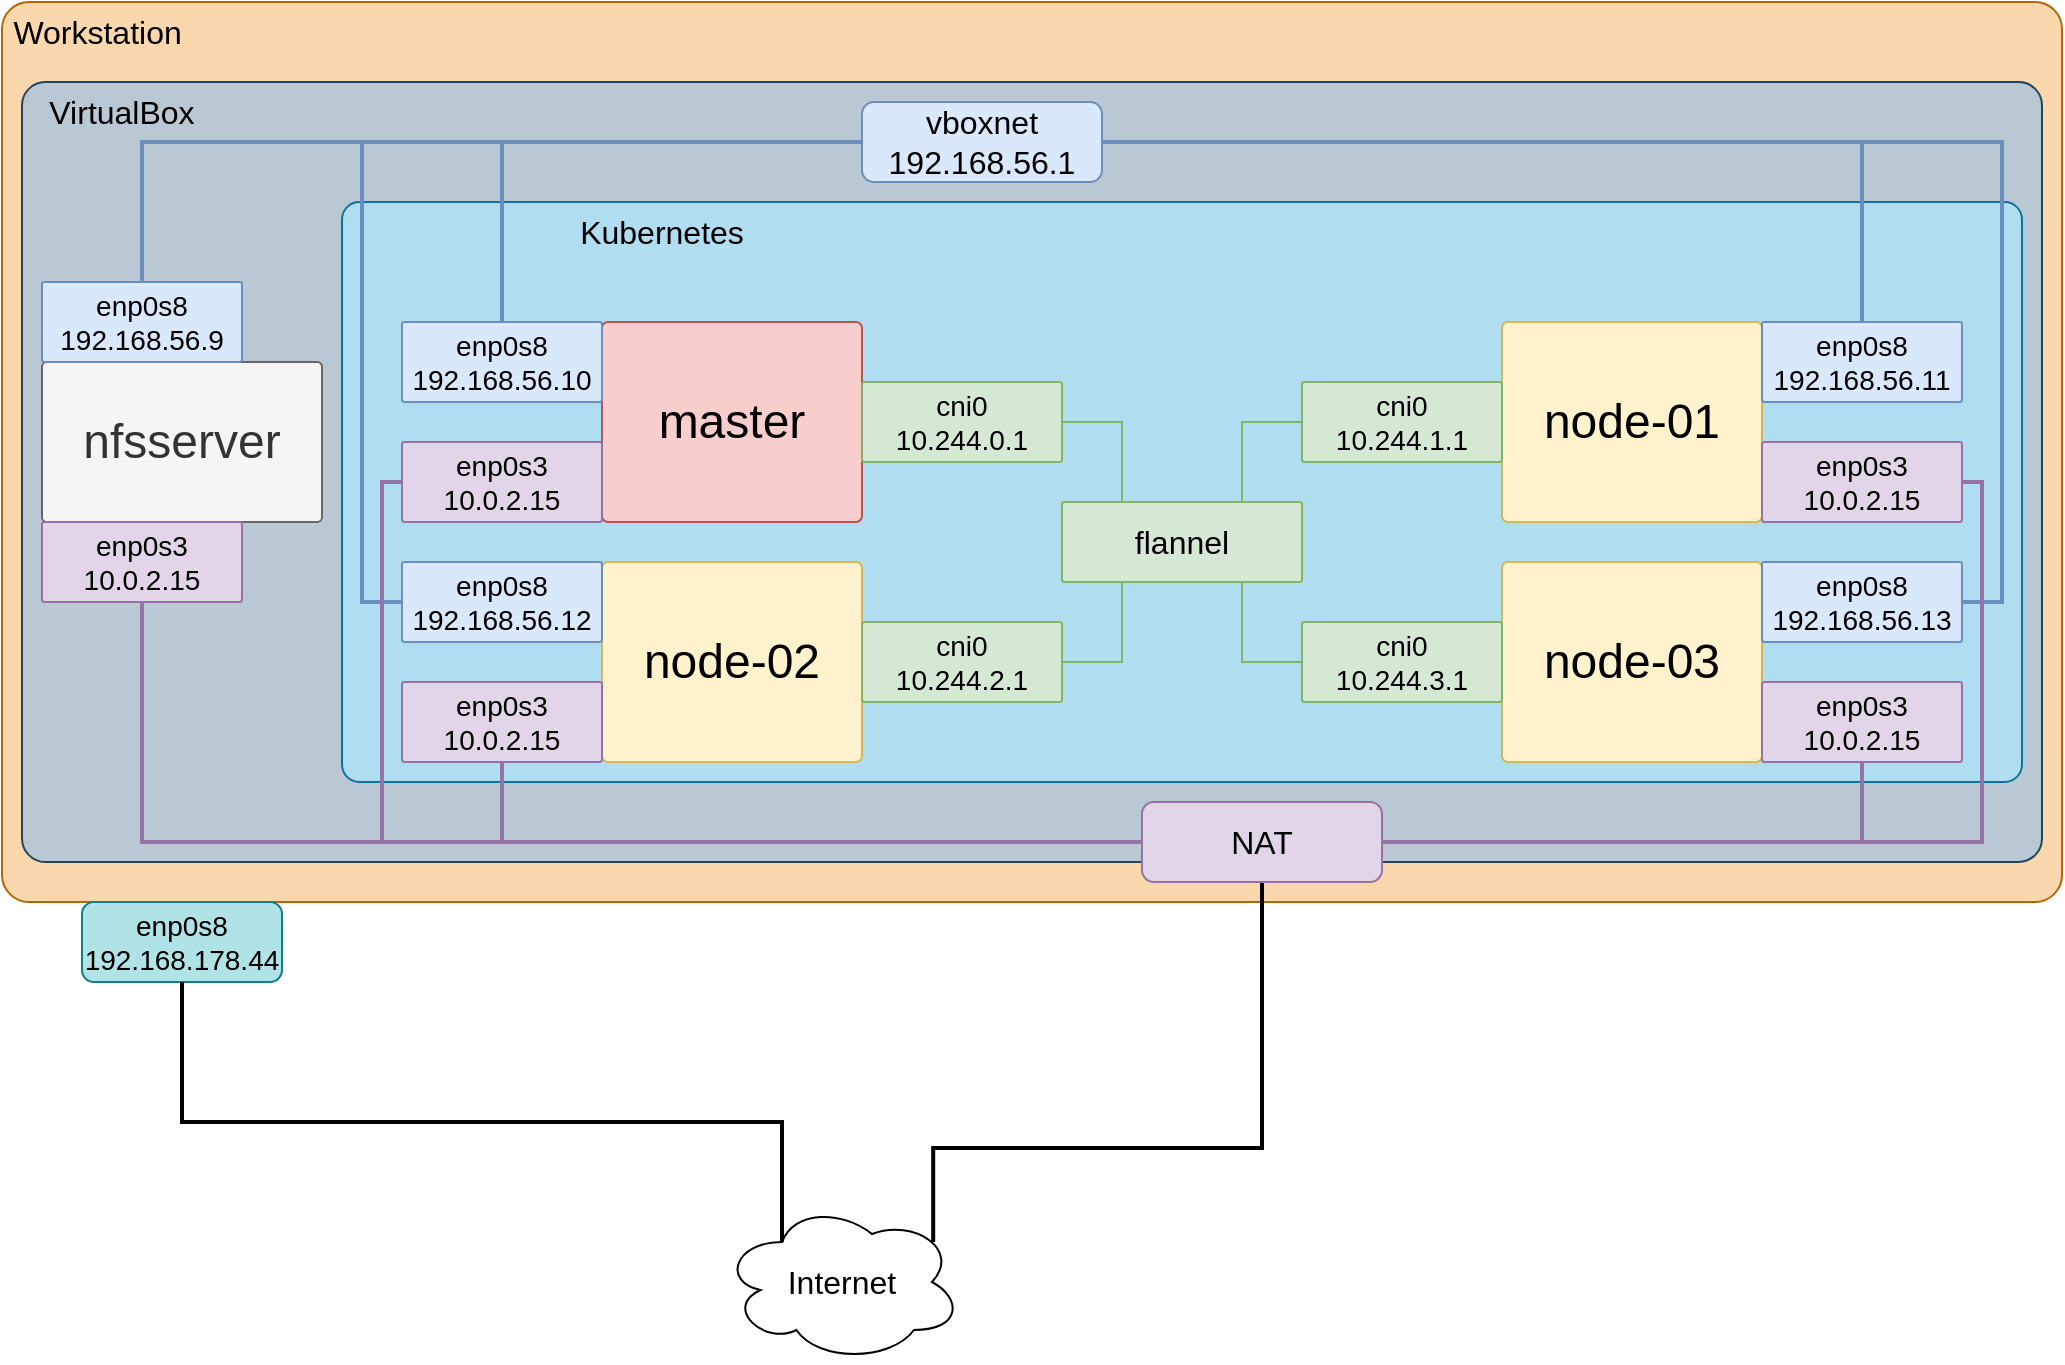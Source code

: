 <mxfile version="20.3.0" type="device"><diagram id="G1YE8sHyLxISmcNTItPi" name="Seite-1"><mxGraphModel dx="1185" dy="1890" grid="1" gridSize="10" guides="1" tooltips="1" connect="1" arrows="1" fold="1" page="1" pageScale="1" pageWidth="827" pageHeight="1169" math="0" shadow="0"><root><mxCell id="0"/><mxCell id="1" parent="0"/><mxCell id="SzoZtUxi2OYMSU9LRVrI-4" value="" style="rounded=1;whiteSpace=wrap;html=1;fillColor=#fad7ac;strokeColor=#b46504;arcSize=3;" parent="1" vertex="1"><mxGeometry x="220" y="-20" width="1030" height="450" as="geometry"/></mxCell><mxCell id="SzoZtUxi2OYMSU9LRVrI-3" value="" style="rounded=1;whiteSpace=wrap;html=1;fillColor=#bac8d3;strokeColor=#23445d;arcSize=3;" parent="1" vertex="1"><mxGeometry x="230" y="20" width="1010" height="390" as="geometry"/></mxCell><mxCell id="SzoZtUxi2OYMSU9LRVrI-1" value="" style="rounded=1;whiteSpace=wrap;html=1;fillColor=#b1ddf0;strokeColor=#10739e;arcSize=3;" parent="1" vertex="1"><mxGeometry x="390" y="80" width="840" height="290" as="geometry"/></mxCell><mxCell id="SzoZtUxi2OYMSU9LRVrI-6" style="edgeStyle=orthogonalEdgeStyle;rounded=0;orthogonalLoop=1;jettySize=auto;html=1;fillColor=#dae8fc;strokeColor=#6c8ebf;endArrow=none;endFill=0;strokeWidth=2;" parent="1" source="IATwafoxz4um0ErQpYJs-1" target="IATwafoxz4um0ErQpYJs-3" edge="1"><mxGeometry relative="1" as="geometry"/></mxCell><mxCell id="IATwafoxz4um0ErQpYJs-1" value="vboxnet&lt;br style=&quot;font-size: 16px;&quot;&gt;192.168.56.1" style="rounded=1;whiteSpace=wrap;html=1;fillColor=#dae8fc;strokeColor=#6c8ebf;fontSize=16;" parent="1" vertex="1"><mxGeometry x="650" y="30" width="120" height="40" as="geometry"/></mxCell><mxCell id="IATwafoxz4um0ErQpYJs-2" value="nfsserver" style="rounded=1;whiteSpace=wrap;html=1;fontSize=24;fillColor=#f5f5f5;fontColor=#333333;strokeColor=#666666;arcSize=3;" parent="1" vertex="1"><mxGeometry x="240" y="160" width="140" height="80" as="geometry"/></mxCell><mxCell id="IATwafoxz4um0ErQpYJs-3" value="enp0s8&lt;br style=&quot;font-size: 14px;&quot;&gt;192.168.56.9" style="rounded=1;whiteSpace=wrap;html=1;fillColor=#dae8fc;strokeColor=#6c8ebf;fontSize=14;arcSize=3;" parent="1" vertex="1"><mxGeometry x="240" y="120" width="100" height="40" as="geometry"/></mxCell><mxCell id="IATwafoxz4um0ErQpYJs-6" value="enp0s3&lt;br style=&quot;font-size: 14px;&quot;&gt;10.0.2.15" style="rounded=1;whiteSpace=wrap;html=1;fillColor=#e1d5e7;strokeColor=#9673a6;fontSize=14;arcSize=3;" parent="1" vertex="1"><mxGeometry x="240" y="240" width="100" height="40" as="geometry"/></mxCell><mxCell id="IATwafoxz4um0ErQpYJs-7" value="master" style="rounded=1;whiteSpace=wrap;html=1;fontSize=24;fillColor=#f8cecc;strokeColor=#b85450;arcSize=3;" parent="1" vertex="1"><mxGeometry x="520" y="140" width="130" height="100" as="geometry"/></mxCell><mxCell id="IATwafoxz4um0ErQpYJs-8" value="enp0s8&lt;br style=&quot;font-size: 14px;&quot;&gt;192.168.56.10" style="rounded=1;whiteSpace=wrap;html=1;fillColor=#dae8fc;strokeColor=#6c8ebf;fontSize=14;arcSize=3;" parent="1" vertex="1"><mxGeometry x="420" y="140" width="100" height="40" as="geometry"/></mxCell><mxCell id="IATwafoxz4um0ErQpYJs-9" value="enp0s3&lt;br style=&quot;font-size: 14px;&quot;&gt;10.0.2.15" style="rounded=1;whiteSpace=wrap;html=1;fillColor=#e1d5e7;strokeColor=#9673a6;fontSize=14;arcSize=3;" parent="1" vertex="1"><mxGeometry x="420" y="200" width="100" height="40" as="geometry"/></mxCell><mxCell id="IATwafoxz4um0ErQpYJs-10" value="cni0&lt;br style=&quot;font-size: 14px;&quot;&gt;10.244.0.1" style="rounded=1;whiteSpace=wrap;html=1;fillColor=#d5e8d4;strokeColor=#82b366;fontSize=14;arcSize=3;" parent="1" vertex="1"><mxGeometry x="650" y="170" width="100" height="40" as="geometry"/></mxCell><mxCell id="IATwafoxz4um0ErQpYJs-11" value="node-01" style="rounded=1;whiteSpace=wrap;html=1;fontSize=24;fillColor=#fff2cc;strokeColor=#d6b656;arcSize=3;" parent="1" vertex="1"><mxGeometry x="970" y="140" width="130" height="100" as="geometry"/></mxCell><mxCell id="IATwafoxz4um0ErQpYJs-12" value="enp0s8&lt;br style=&quot;font-size: 14px;&quot;&gt;192.168.56.11" style="rounded=1;whiteSpace=wrap;html=1;fillColor=#dae8fc;strokeColor=#6c8ebf;fontSize=14;arcSize=3;" parent="1" vertex="1"><mxGeometry x="1100" y="140" width="100" height="40" as="geometry"/></mxCell><mxCell id="IATwafoxz4um0ErQpYJs-13" value="enp0s3&lt;br style=&quot;font-size: 14px;&quot;&gt;10.0.2.15" style="rounded=1;whiteSpace=wrap;html=1;fillColor=#e1d5e7;strokeColor=#9673a6;fontSize=14;arcSize=3;" parent="1" vertex="1"><mxGeometry x="1100" y="200" width="100" height="40" as="geometry"/></mxCell><mxCell id="IATwafoxz4um0ErQpYJs-15" value="node-02" style="rounded=1;whiteSpace=wrap;html=1;fontSize=24;fillColor=#fff2cc;strokeColor=#d6b656;arcSize=3;" parent="1" vertex="1"><mxGeometry x="520" y="260" width="130" height="100" as="geometry"/></mxCell><mxCell id="IATwafoxz4um0ErQpYJs-17" value="enp0s3&lt;br style=&quot;font-size: 14px;&quot;&gt;10.0.2.15" style="rounded=1;whiteSpace=wrap;html=1;fillColor=#e1d5e7;strokeColor=#9673a6;fontSize=14;arcSize=3;" parent="1" vertex="1"><mxGeometry x="420" y="320" width="100" height="40" as="geometry"/></mxCell><mxCell id="IATwafoxz4um0ErQpYJs-18" value="cni0&lt;br style=&quot;font-size: 14px;&quot;&gt;10.244.2.1" style="rounded=1;whiteSpace=wrap;html=1;fillColor=#d5e8d4;strokeColor=#82b366;fontSize=14;arcSize=3;" parent="1" vertex="1"><mxGeometry x="650" y="290" width="100" height="40" as="geometry"/></mxCell><mxCell id="IATwafoxz4um0ErQpYJs-19" value="node-03" style="rounded=1;whiteSpace=wrap;html=1;fontSize=24;fillColor=#fff2cc;strokeColor=#d6b656;arcSize=3;" parent="1" vertex="1"><mxGeometry x="970" y="260" width="130" height="100" as="geometry"/></mxCell><mxCell id="IATwafoxz4um0ErQpYJs-20" value="enp0s8&lt;br style=&quot;font-size: 14px;&quot;&gt;192.168.56.13" style="rounded=1;whiteSpace=wrap;html=1;fillColor=#dae8fc;strokeColor=#6c8ebf;fontSize=14;arcSize=3;" parent="1" vertex="1"><mxGeometry x="1100" y="260" width="100" height="40" as="geometry"/></mxCell><mxCell id="IATwafoxz4um0ErQpYJs-21" value="enp0s3&lt;br style=&quot;font-size: 14px;&quot;&gt;10.0.2.15" style="rounded=1;whiteSpace=wrap;html=1;fillColor=#e1d5e7;strokeColor=#9673a6;fontSize=14;arcSize=3;" parent="1" vertex="1"><mxGeometry x="1100" y="320" width="100" height="40" as="geometry"/></mxCell><mxCell id="IATwafoxz4um0ErQpYJs-22" value="cni0&lt;br style=&quot;font-size: 14px;&quot;&gt;10.244.3.1" style="rounded=1;whiteSpace=wrap;html=1;fillColor=#d5e8d4;strokeColor=#82b366;fontSize=14;arcSize=3;" parent="1" vertex="1"><mxGeometry x="870" y="290" width="100" height="40" as="geometry"/></mxCell><mxCell id="IATwafoxz4um0ErQpYJs-26" value="" style="endArrow=none;html=1;rounded=0;fontSize=16;entryX=0.5;entryY=0;entryDx=0;entryDy=0;exitX=1;exitY=0.5;exitDx=0;exitDy=0;fillColor=#dae8fc;strokeColor=#6c8ebf;edgeStyle=orthogonalEdgeStyle;strokeWidth=2;" parent="1" source="IATwafoxz4um0ErQpYJs-1" target="IATwafoxz4um0ErQpYJs-12" edge="1"><mxGeometry width="50" height="50" relative="1" as="geometry"><mxPoint x="670" y="70.0" as="sourcePoint"/><mxPoint x="580" y="130.0" as="targetPoint"/></mxGeometry></mxCell><mxCell id="IATwafoxz4um0ErQpYJs-27" value="" style="endArrow=none;html=1;rounded=0;fontSize=16;entryX=0;entryY=0.5;entryDx=0;entryDy=0;fillColor=#dae8fc;strokeColor=#6c8ebf;exitX=0;exitY=0.5;exitDx=0;exitDy=0;edgeStyle=orthogonalEdgeStyle;strokeWidth=2;" parent="1" source="IATwafoxz4um0ErQpYJs-1" target="IATwafoxz4um0ErQpYJs-16" edge="1"><mxGeometry width="50" height="50" relative="1" as="geometry"><mxPoint x="780" y="60" as="sourcePoint"/><mxPoint x="860" y="130.0" as="targetPoint"/><Array as="points"><mxPoint x="400" y="50"/><mxPoint x="400" y="280"/></Array></mxGeometry></mxCell><mxCell id="IATwafoxz4um0ErQpYJs-28" value="" style="endArrow=none;html=1;rounded=0;fontSize=16;entryX=1;entryY=0.5;entryDx=0;entryDy=0;fillColor=#dae8fc;strokeColor=#6c8ebf;exitX=1;exitY=0.5;exitDx=0;exitDy=0;edgeStyle=orthogonalEdgeStyle;strokeWidth=2;" parent="1" source="IATwafoxz4um0ErQpYJs-1" target="IATwafoxz4um0ErQpYJs-20" edge="1"><mxGeometry width="50" height="50" relative="1" as="geometry"><mxPoint x="780" y="60" as="sourcePoint"/><mxPoint x="1140" y="130.0" as="targetPoint"/><Array as="points"><mxPoint x="1220" y="50"/><mxPoint x="1220" y="280"/></Array></mxGeometry></mxCell><mxCell id="IATwafoxz4um0ErQpYJs-29" value="flannel" style="rounded=1;whiteSpace=wrap;html=1;fillColor=#d5e8d4;strokeColor=#82b366;fontSize=16;arcSize=3;" parent="1" vertex="1"><mxGeometry x="750" y="230" width="120" height="40" as="geometry"/></mxCell><mxCell id="IATwafoxz4um0ErQpYJs-30" value="" style="endArrow=none;html=1;rounded=0;fontSize=16;exitX=0;exitY=0.5;exitDx=0;exitDy=0;entryX=0.5;entryY=1;entryDx=0;entryDy=0;fillColor=#e1d5e7;strokeColor=#9673a6;edgeStyle=orthogonalEdgeStyle;strokeWidth=2;" parent="1" source="IATwafoxz4um0ErQpYJs-23" target="IATwafoxz4um0ErQpYJs-6" edge="1"><mxGeometry width="50" height="50" relative="1" as="geometry"><mxPoint x="670" y="70.0" as="sourcePoint"/><mxPoint x="300" y="130.0" as="targetPoint"/></mxGeometry></mxCell><mxCell id="IATwafoxz4um0ErQpYJs-32" value="" style="endArrow=none;html=1;rounded=0;fontSize=16;entryX=1;entryY=0.5;entryDx=0;entryDy=0;exitX=1;exitY=0.5;exitDx=0;exitDy=0;fillColor=#e1d5e7;strokeColor=#9673a6;edgeStyle=orthogonalEdgeStyle;strokeWidth=2;" parent="1" source="IATwafoxz4um0ErQpYJs-23" target="IATwafoxz4um0ErQpYJs-13" edge="1"><mxGeometry width="50" height="50" relative="1" as="geometry"><mxPoint x="670" y="430" as="sourcePoint"/><mxPoint x="570.6" y="292" as="targetPoint"/></mxGeometry></mxCell><mxCell id="IATwafoxz4um0ErQpYJs-33" value="" style="endArrow=none;html=1;rounded=0;fontSize=16;entryX=0.5;entryY=1;entryDx=0;entryDy=0;fillColor=#e1d5e7;strokeColor=#9673a6;edgeStyle=orthogonalEdgeStyle;strokeWidth=2;exitX=0;exitY=0.5;exitDx=0;exitDy=0;" parent="1" source="IATwafoxz4um0ErQpYJs-23" target="IATwafoxz4um0ErQpYJs-17" edge="1"><mxGeometry width="50" height="50" relative="1" as="geometry"><mxPoint x="660" y="420" as="sourcePoint"/><mxPoint x="860" y="290" as="targetPoint"/><Array as="points"><mxPoint x="470" y="400"/></Array></mxGeometry></mxCell><mxCell id="IATwafoxz4um0ErQpYJs-34" value="" style="endArrow=none;html=1;rounded=0;fontSize=16;entryX=0.5;entryY=1;entryDx=0;entryDy=0;fillColor=#e1d5e7;strokeColor=#9673a6;edgeStyle=orthogonalEdgeStyle;startArrow=none;strokeWidth=2;" parent="1" target="IATwafoxz4um0ErQpYJs-21" edge="1" source="IATwafoxz4um0ErQpYJs-23"><mxGeometry width="50" height="50" relative="1" as="geometry"><mxPoint x="780" y="420" as="sourcePoint"/><mxPoint x="1140" y="290" as="targetPoint"/></mxGeometry></mxCell><mxCell id="IATwafoxz4um0ErQpYJs-35" value="" style="endArrow=none;html=1;rounded=0;fontSize=16;entryX=1;entryY=0.5;entryDx=0;entryDy=0;exitX=0.25;exitY=0;exitDx=0;exitDy=0;fillColor=#d5e8d4;strokeColor=#82b366;edgeStyle=orthogonalEdgeStyle;" parent="1" source="IATwafoxz4um0ErQpYJs-29" target="IATwafoxz4um0ErQpYJs-10" edge="1"><mxGeometry width="50" height="50" relative="1" as="geometry"><mxPoint x="670" y="430" as="sourcePoint"/><mxPoint x="570.6" y="292" as="targetPoint"/></mxGeometry></mxCell><mxCell id="IATwafoxz4um0ErQpYJs-37" value="" style="endArrow=none;html=1;rounded=0;fontSize=16;entryX=0;entryY=0.5;entryDx=0;entryDy=0;exitX=0.75;exitY=0;exitDx=0;exitDy=0;fillColor=#d5e8d4;strokeColor=#82b366;edgeStyle=orthogonalEdgeStyle;" parent="1" source="IATwafoxz4um0ErQpYJs-29" target="IATwafoxz4um0ErQpYJs-14" edge="1"><mxGeometry width="50" height="50" relative="1" as="geometry"><mxPoint x="860" y="340" as="sourcePoint"/><mxPoint x="910" y="290" as="targetPoint"/></mxGeometry></mxCell><mxCell id="IATwafoxz4um0ErQpYJs-38" value="" style="endArrow=none;html=1;rounded=0;fontSize=16;entryX=1;entryY=0.5;entryDx=0;entryDy=0;exitX=0.25;exitY=1;exitDx=0;exitDy=0;fillColor=#d5e8d4;strokeColor=#82b366;edgeStyle=orthogonalEdgeStyle;startArrow=none;" parent="1" source="IATwafoxz4um0ErQpYJs-29" target="IATwafoxz4um0ErQpYJs-18" edge="1"><mxGeometry width="50" height="50" relative="1" as="geometry"><mxPoint x="940" y="350" as="sourcePoint"/><mxPoint x="720" y="290" as="targetPoint"/></mxGeometry></mxCell><mxCell id="IATwafoxz4um0ErQpYJs-40" value="Internet" style="ellipse;shape=cloud;whiteSpace=wrap;html=1;fontSize=16;" parent="1" vertex="1"><mxGeometry x="580" y="580" width="120" height="80" as="geometry"/></mxCell><mxCell id="IATwafoxz4um0ErQpYJs-41" value="" style="endArrow=none;html=1;rounded=0;fontSize=16;exitX=0.5;exitY=1;exitDx=0;exitDy=0;edgeStyle=orthogonalEdgeStyle;entryX=0.88;entryY=0.25;entryDx=0;entryDy=0;entryPerimeter=0;strokeWidth=2;" parent="1" source="IATwafoxz4um0ErQpYJs-23" target="IATwafoxz4um0ErQpYJs-40" edge="1"><mxGeometry width="50" height="50" relative="1" as="geometry"><mxPoint x="960" y="340" as="sourcePoint"/><mxPoint x="890" y="570" as="targetPoint"/><Array as="points"><mxPoint x="850" y="553"/><mxPoint x="686" y="553"/></Array></mxGeometry></mxCell><mxCell id="SzoZtUxi2OYMSU9LRVrI-7" value="Workstation&amp;nbsp;" style="text;html=1;strokeColor=none;fillColor=none;align=center;verticalAlign=middle;whiteSpace=wrap;rounded=0;fontSize=16;" parent="1" vertex="1"><mxGeometry x="220" y="-20" width="100" height="30" as="geometry"/></mxCell><mxCell id="SzoZtUxi2OYMSU9LRVrI-8" value="VirtualBox" style="text;html=1;strokeColor=none;fillColor=none;align=center;verticalAlign=middle;whiteSpace=wrap;rounded=0;fontSize=16;" parent="1" vertex="1"><mxGeometry x="230" y="20" width="100" height="30" as="geometry"/></mxCell><mxCell id="SzoZtUxi2OYMSU9LRVrI-10" value="enp0s8&lt;br style=&quot;font-size: 14px;&quot;&gt;192.168.178.44" style="rounded=1;whiteSpace=wrap;html=1;fillColor=#b0e3e6;strokeColor=#0e8088;fontSize=14;" parent="1" vertex="1"><mxGeometry x="260" y="430" width="100" height="40" as="geometry"/></mxCell><mxCell id="SzoZtUxi2OYMSU9LRVrI-9" value="Kubernetes" style="text;html=1;strokeColor=none;fillColor=none;align=center;verticalAlign=middle;whiteSpace=wrap;rounded=0;fontSize=16;" parent="1" vertex="1"><mxGeometry x="500" y="80" width="100" height="30" as="geometry"/></mxCell><mxCell id="SzoZtUxi2OYMSU9LRVrI-12" value="" style="endArrow=none;html=1;rounded=0;fontSize=16;entryX=0.5;entryY=0;entryDx=0;entryDy=0;fillColor=#dae8fc;strokeColor=#6c8ebf;exitX=0;exitY=0.5;exitDx=0;exitDy=0;edgeStyle=orthogonalEdgeStyle;strokeWidth=2;" parent="1" source="IATwafoxz4um0ErQpYJs-1" target="IATwafoxz4um0ErQpYJs-8" edge="1"><mxGeometry width="50" height="50" relative="1" as="geometry"><mxPoint x="650" y="40" as="sourcePoint"/><mxPoint x="570" y="120" as="targetPoint"/></mxGeometry></mxCell><mxCell id="IATwafoxz4um0ErQpYJs-14" value="cni0&lt;br style=&quot;font-size: 14px;&quot;&gt;10.244.1.1" style="rounded=1;whiteSpace=wrap;html=1;fillColor=#d5e8d4;strokeColor=#82b366;fontSize=14;arcSize=3;" parent="1" vertex="1"><mxGeometry x="870" y="170" width="100" height="40" as="geometry"/></mxCell><mxCell id="IATwafoxz4um0ErQpYJs-16" value="enp0s8&lt;br style=&quot;font-size: 14px;&quot;&gt;192.168.56.12" style="rounded=1;whiteSpace=wrap;html=1;fillColor=#dae8fc;strokeColor=#6c8ebf;fontSize=14;arcSize=3;" parent="1" vertex="1"><mxGeometry x="420" y="260" width="100" height="40" as="geometry"/></mxCell><mxCell id="StpcgartXLxEbWu4LhyI-3" value="" style="endArrow=none;html=1;rounded=0;fontSize=16;entryX=0;entryY=0.5;entryDx=0;entryDy=0;exitX=0.75;exitY=1;exitDx=0;exitDy=0;fillColor=#d5e8d4;strokeColor=#82b366;edgeStyle=orthogonalEdgeStyle;startArrow=none;" edge="1" parent="1" source="IATwafoxz4um0ErQpYJs-29" target="IATwafoxz4um0ErQpYJs-22"><mxGeometry width="50" height="50" relative="1" as="geometry"><mxPoint x="830" y="290" as="sourcePoint"/><mxPoint x="760" y="320" as="targetPoint"/></mxGeometry></mxCell><mxCell id="StpcgartXLxEbWu4LhyI-4" value="" style="endArrow=none;html=1;rounded=0;fontSize=16;entryX=0;entryY=0.5;entryDx=0;entryDy=0;fillColor=#e1d5e7;strokeColor=#9673a6;edgeStyle=orthogonalEdgeStyle;exitX=0;exitY=0.5;exitDx=0;exitDy=0;strokeWidth=2;" edge="1" parent="1" source="IATwafoxz4um0ErQpYJs-23" target="IATwafoxz4um0ErQpYJs-9"><mxGeometry width="50" height="50" relative="1" as="geometry"><mxPoint x="670" y="430" as="sourcePoint"/><mxPoint x="480" y="370" as="targetPoint"/><Array as="points"><mxPoint x="410" y="400"/><mxPoint x="410" y="220"/></Array></mxGeometry></mxCell><mxCell id="IATwafoxz4um0ErQpYJs-23" value="NAT" style="rounded=1;whiteSpace=wrap;html=1;fillColor=#e1d5e7;strokeColor=#9673a6;fontSize=16;" parent="1" vertex="1"><mxGeometry x="790" y="380" width="120" height="40" as="geometry"/></mxCell><mxCell id="StpcgartXLxEbWu4LhyI-6" value="" style="endArrow=none;html=1;rounded=0;fontSize=16;exitX=0.5;exitY=1;exitDx=0;exitDy=0;edgeStyle=orthogonalEdgeStyle;entryX=0.25;entryY=0.25;entryDx=0;entryDy=0;entryPerimeter=0;strokeWidth=2;" edge="1" parent="1" source="SzoZtUxi2OYMSU9LRVrI-10" target="IATwafoxz4um0ErQpYJs-40"><mxGeometry width="50" height="50" relative="1" as="geometry"><mxPoint x="860" y="450" as="sourcePoint"/><mxPoint x="695.6" y="610" as="targetPoint"/><Array as="points"><mxPoint x="310" y="540"/><mxPoint x="610" y="540"/></Array></mxGeometry></mxCell></root></mxGraphModel></diagram></mxfile>